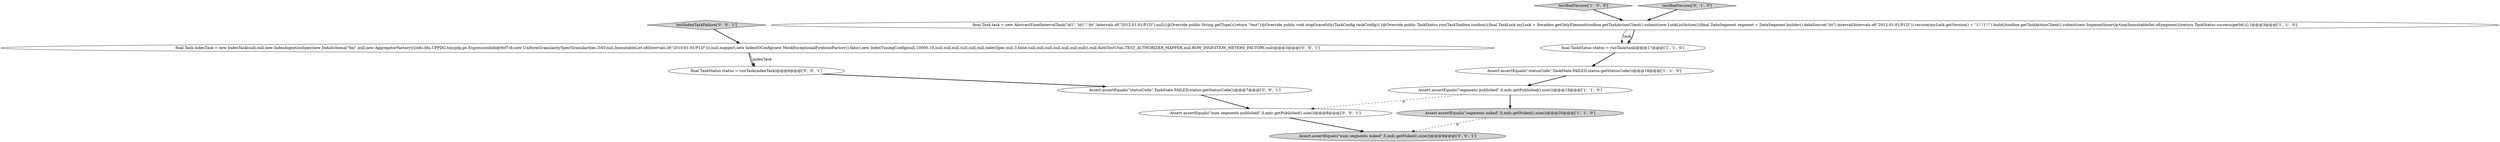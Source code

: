 digraph {
5 [style = filled, label = "Assert.assertEquals(\"statusCode\",TaskState.FAILED,status.getStatusCode())@@@18@@@['1', '1', '0']", fillcolor = white, shape = ellipse image = "AAA0AAABBB1BBB"];
9 [style = filled, label = "Assert.assertEquals(\"num segments nuked\",0,mdc.getNuked().size())@@@9@@@['0', '0', '1']", fillcolor = lightgray, shape = ellipse image = "AAA0AAABBB3BBB"];
3 [style = filled, label = "Assert.assertEquals(\"segments nuked\",0,mdc.getNuked().size())@@@20@@@['1', '1', '0']", fillcolor = lightgray, shape = ellipse image = "AAA0AAABBB1BBB"];
12 [style = filled, label = "testIndexTaskFailure['0', '0', '1']", fillcolor = lightgray, shape = diamond image = "AAA0AAABBB3BBB"];
1 [style = filled, label = "Assert.assertEquals(\"segments published\",0,mdc.getPublished().size())@@@19@@@['1', '1', '0']", fillcolor = white, shape = ellipse image = "AAA0AAABBB1BBB"];
7 [style = filled, label = "Assert.assertEquals(\"statusCode\",TaskState.FAILED,status.getStatusCode())@@@7@@@['0', '0', '1']", fillcolor = white, shape = ellipse image = "AAA0AAABBB3BBB"];
4 [style = filled, label = "testBadVersion['1', '0', '0']", fillcolor = lightgray, shape = diamond image = "AAA0AAABBB1BBB"];
8 [style = filled, label = "Assert.assertEquals(\"num segments published\",0,mdc.getPublished().size())@@@8@@@['0', '0', '1']", fillcolor = white, shape = ellipse image = "AAA0AAABBB3BBB"];
11 [style = filled, label = "final TaskStatus status = runTask(indexTask)@@@6@@@['0', '0', '1']", fillcolor = white, shape = ellipse image = "AAA0AAABBB3BBB"];
0 [style = filled, label = "final Task task = new AbstractFixedIntervalTask(\"id1\",\"id1\",\"ds\",Intervals.of(\"2012-01-01/P1D\"),null){@Override public String getType(){return \"test\"}@Override public void stopGracefully(TaskConfig taskConfig){}@Override public TaskStatus run(TaskToolbox toolbox){final TaskLock myLock = Iterables.getOnlyElement(toolbox.getTaskActionClient().submit(new LockListAction()))final DataSegment segment = DataSegment.builder().dataSource(\"ds\").interval(Intervals.of(\"2012-01-01/P1D\")).version(myLock.getVersion() + \"1!!!1!!\").build()toolbox.getTaskActionClient().submit(new SegmentInsertAction(ImmutableSet.of(segment)))return TaskStatus.success(getId())}}@@@3@@@['1', '1', '0']", fillcolor = white, shape = ellipse image = "AAA0AAABBB1BBB"];
2 [style = filled, label = "final TaskStatus status = runTask(task)@@@17@@@['1', '1', '0']", fillcolor = white, shape = ellipse image = "AAA0AAABBB1BBB"];
10 [style = filled, label = "final Task indexTask = new IndexTask(null,null,new IndexIngestionSpec(new DataSchema(\"foo\",null,new AggregatorFactory((((edu.fdu.CPPDG.tinypdg.pe.ExpressionInfo@9cf7cb,new UniformGranularitySpec(Granularities.DAY,null,ImmutableList.of(Intervals.of(\"2010-01-01/P1D\"))),null,mapper),new IndexIOConfig(new MockExceptionalFirehoseFactory(),false),new IndexTuningConfig(null,10000,10,null,null,null,null,null,null,indexSpec,null,3,false,null,null,null,null,null,null,null)),null,AuthTestUtils.TEST_AUTHORIZER_MAPPER,null,ROW_INGESTION_METERS_FACTORY,null)@@@3@@@['0', '0', '1']", fillcolor = white, shape = ellipse image = "AAA0AAABBB3BBB"];
6 [style = filled, label = "testBadVersion['0', '1', '0']", fillcolor = lightgray, shape = diamond image = "AAA0AAABBB2BBB"];
0->2 [style = solid, label="task"];
6->0 [style = bold, label=""];
12->10 [style = bold, label=""];
1->3 [style = bold, label=""];
0->2 [style = bold, label=""];
7->8 [style = bold, label=""];
10->11 [style = bold, label=""];
8->9 [style = bold, label=""];
1->8 [style = dashed, label="0"];
10->11 [style = solid, label="indexTask"];
3->9 [style = dashed, label="0"];
4->0 [style = bold, label=""];
2->5 [style = bold, label=""];
11->7 [style = bold, label=""];
5->1 [style = bold, label=""];
}
